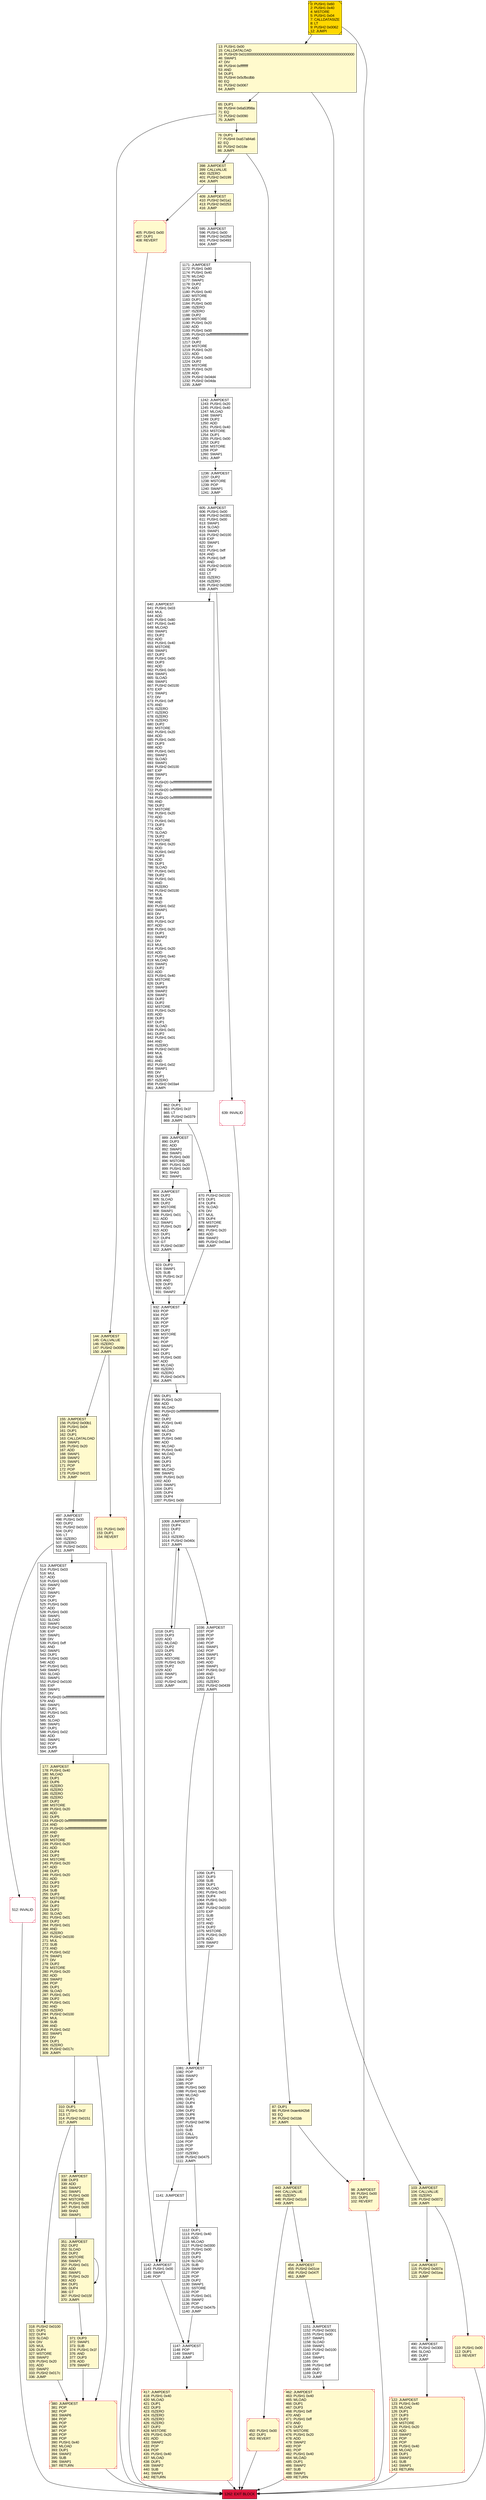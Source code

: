 digraph G {
bgcolor=transparent rankdir=UD;
node [shape=box style=filled color=black fillcolor=white fontname=arial fontcolor=black];
380 [label="380: JUMPDEST\l381: POP\l382: POP\l383: SWAP6\l384: POP\l385: POP\l386: POP\l387: POP\l388: POP\l389: POP\l390: PUSH1 0x40\l392: MLOAD\l393: DUP1\l394: SWAP2\l395: SUB\l396: SWAP1\l397: RETURN\l" fillcolor=lemonchiffon shape=Msquare color=crimson ];
155 [label="155: JUMPDEST\l156: PUSH2 0x00b1\l159: PUSH1 0x04\l161: DUP1\l162: DUP1\l163: CALLDATALOAD\l164: SWAP1\l165: PUSH1 0x20\l167: ADD\l168: SWAP1\l169: SWAP2\l170: SWAP1\l171: POP\l172: POP\l173: PUSH2 0x01f1\l176: JUMP\l" fillcolor=lemonchiffon ];
903 [label="903: JUMPDEST\l904: DUP2\l905: SLOAD\l906: DUP2\l907: MSTORE\l908: SWAP1\l909: PUSH1 0x01\l911: ADD\l912: SWAP1\l913: PUSH1 0x20\l915: ADD\l916: DUP1\l917: DUP4\l918: GT\l919: PUSH2 0x0387\l922: JUMPI\l" ];
1242 [label="1242: JUMPDEST\l1243: PUSH1 0x20\l1245: PUSH1 0x40\l1247: MLOAD\l1248: SWAP1\l1249: DUP2\l1250: ADD\l1251: PUSH1 0x40\l1253: MSTORE\l1254: DUP1\l1255: PUSH1 0x00\l1257: DUP2\l1258: MSTORE\l1259: POP\l1260: SWAP1\l1261: JUMP\l" ];
318 [label="318: PUSH2 0x0100\l321: DUP1\l322: DUP4\l323: SLOAD\l324: DIV\l325: MUL\l326: DUP4\l327: MSTORE\l328: SWAP2\l329: PUSH1 0x20\l331: ADD\l332: SWAP2\l333: PUSH2 0x017c\l336: JUMP\l" fillcolor=lemonchiffon ];
1009 [label="1009: JUMPDEST\l1010: DUP4\l1011: DUP2\l1012: LT\l1013: ISZERO\l1014: PUSH2 0x040c\l1017: JUMPI\l" ];
177 [label="177: JUMPDEST\l178: PUSH1 0x40\l180: MLOAD\l181: DUP1\l182: DUP6\l183: ISZERO\l184: ISZERO\l185: ISZERO\l186: ISZERO\l187: DUP2\l188: MSTORE\l189: PUSH1 0x20\l191: ADD\l192: DUP5\l193: PUSH20 0xffffffffffffffffffffffffffffffffffffffff\l214: AND\l215: PUSH20 0xffffffffffffffffffffffffffffffffffffffff\l236: AND\l237: DUP2\l238: MSTORE\l239: PUSH1 0x20\l241: ADD\l242: DUP4\l243: DUP2\l244: MSTORE\l245: PUSH1 0x20\l247: ADD\l248: DUP1\l249: PUSH1 0x20\l251: ADD\l252: DUP3\l253: DUP2\l254: SUB\l255: DUP3\l256: MSTORE\l257: DUP4\l258: DUP2\l259: DUP2\l260: SLOAD\l261: PUSH1 0x01\l263: DUP2\l264: PUSH1 0x01\l266: AND\l267: ISZERO\l268: PUSH2 0x0100\l271: MUL\l272: SUB\l273: AND\l274: PUSH1 0x02\l276: SWAP1\l277: DIV\l278: DUP2\l279: MSTORE\l280: PUSH1 0x20\l282: ADD\l283: SWAP2\l284: POP\l285: DUP1\l286: SLOAD\l287: PUSH1 0x01\l289: DUP2\l290: PUSH1 0x01\l292: AND\l293: ISZERO\l294: PUSH2 0x0100\l297: MUL\l298: SUB\l299: AND\l300: PUSH1 0x02\l302: SWAP1\l303: DIV\l304: DUP1\l305: ISZERO\l306: PUSH2 0x017c\l309: JUMPI\l" fillcolor=lemonchiffon ];
65 [label="65: DUP1\l66: PUSH4 0x6a53f98a\l71: EQ\l72: PUSH2 0x0090\l75: JUMPI\l" fillcolor=lemonchiffon ];
1018 [label="1018: DUP1\l1019: DUP3\l1020: ADD\l1021: MLOAD\l1022: DUP2\l1023: DUP5\l1024: ADD\l1025: MSTORE\l1026: PUSH1 0x20\l1028: DUP2\l1029: ADD\l1030: SWAP1\l1031: POP\l1032: PUSH2 0x03f1\l1035: JUMP\l" ];
417 [label="417: JUMPDEST\l418: PUSH1 0x40\l420: MLOAD\l421: DUP1\l422: DUP3\l423: ISZERO\l424: ISZERO\l425: ISZERO\l426: ISZERO\l427: DUP2\l428: MSTORE\l429: PUSH1 0x20\l431: ADD\l432: SWAP2\l433: POP\l434: POP\l435: PUSH1 0x40\l437: MLOAD\l438: DUP1\l439: SWAP2\l440: SUB\l441: SWAP1\l442: RETURN\l" fillcolor=lemonchiffon shape=Msquare color=crimson ];
513 [label="513: JUMPDEST\l514: PUSH1 0x03\l516: MUL\l517: ADD\l518: PUSH1 0x00\l520: SWAP2\l521: POP\l522: SWAP1\l523: POP\l524: DUP1\l525: PUSH1 0x00\l527: ADD\l528: PUSH1 0x00\l530: SWAP1\l531: SLOAD\l532: SWAP1\l533: PUSH2 0x0100\l536: EXP\l537: SWAP1\l538: DIV\l539: PUSH1 0xff\l541: AND\l542: SWAP1\l543: DUP1\l544: PUSH1 0x00\l546: ADD\l547: PUSH1 0x01\l549: SWAP1\l550: SLOAD\l551: SWAP1\l552: PUSH2 0x0100\l555: EXP\l556: SWAP1\l557: DIV\l558: PUSH20 0xffffffffffffffffffffffffffffffffffffffff\l579: AND\l580: SWAP1\l581: DUP1\l582: PUSH1 0x01\l584: ADD\l585: SLOAD\l586: SWAP1\l587: DUP1\l588: PUSH1 0x02\l590: ADD\l591: SWAP1\l592: POP\l593: DUP5\l594: JUMP\l" ];
923 [label="923: DUP3\l924: SWAP1\l925: SUB\l926: PUSH1 0x1f\l928: AND\l929: DUP3\l930: ADD\l931: SWAP2\l" ];
87 [label="87: DUP1\l88: PUSH4 0xae4d42b8\l93: EQ\l94: PUSH2 0x01bb\l97: JUMPI\l" fillcolor=lemonchiffon ];
490 [label="490: JUMPDEST\l491: PUSH2 0x0300\l494: SLOAD\l495: DUP2\l496: JUMP\l" ];
1056 [label="1056: DUP1\l1057: DUP3\l1058: SUB\l1059: DUP1\l1060: MLOAD\l1061: PUSH1 0x01\l1063: DUP4\l1064: PUSH1 0x20\l1066: SUB\l1067: PUSH2 0x0100\l1070: EXP\l1071: SUB\l1072: NOT\l1073: AND\l1074: DUP2\l1075: MSTORE\l1076: PUSH1 0x20\l1078: ADD\l1079: SWAP2\l1080: POP\l" ];
1147 [label="1147: JUMPDEST\l1148: POP\l1149: SWAP1\l1150: JUMP\l" ];
405 [label="405: PUSH1 0x00\l407: DUP1\l408: REVERT\l" fillcolor=lemonchiffon shape=Msquare color=crimson ];
398 [label="398: JUMPDEST\l399: CALLVALUE\l400: ISZERO\l401: PUSH2 0x0199\l404: JUMPI\l" fillcolor=lemonchiffon ];
114 [label="114: JUMPDEST\l115: PUSH2 0x007a\l118: PUSH2 0x01ea\l121: JUMP\l" fillcolor=lemonchiffon ];
151 [label="151: PUSH1 0x00\l153: DUP1\l154: REVERT\l" fillcolor=lemonchiffon shape=Msquare color=crimson ];
310 [label="310: DUP1\l311: PUSH1 0x1f\l313: LT\l314: PUSH2 0x0151\l317: JUMPI\l" fillcolor=lemonchiffon ];
1112 [label="1112: DUP1\l1113: PUSH1 0x40\l1115: ADD\l1116: MLOAD\l1117: PUSH2 0x0300\l1120: PUSH1 0x00\l1122: DUP3\l1123: DUP3\l1124: SLOAD\l1125: SUB\l1126: SWAP3\l1127: POP\l1128: POP\l1129: DUP2\l1130: SWAP1\l1131: SSTORE\l1132: POP\l1133: PUSH1 0x01\l1135: SWAP2\l1136: POP\l1137: PUSH2 0x047b\l1140: JUMP\l" ];
1141 [label="1141: JUMPDEST\l" ];
512 [label="512: INVALID\l" shape=Msquare color=crimson ];
639 [label="639: INVALID\l" shape=Msquare color=crimson ];
870 [label="870: PUSH2 0x0100\l873: DUP1\l874: DUP4\l875: SLOAD\l876: DIV\l877: MUL\l878: DUP4\l879: MSTORE\l880: SWAP2\l881: PUSH1 0x20\l883: ADD\l884: SWAP2\l885: PUSH2 0x03a4\l888: JUMP\l" ];
351 [label="351: JUMPDEST\l352: DUP2\l353: SLOAD\l354: DUP2\l355: MSTORE\l356: SWAP1\l357: PUSH1 0x01\l359: ADD\l360: SWAP1\l361: PUSH1 0x20\l363: ADD\l364: DUP1\l365: DUP4\l366: GT\l367: PUSH2 0x015f\l370: JUMPI\l" fillcolor=lemonchiffon ];
1171 [label="1171: JUMPDEST\l1172: PUSH1 0x80\l1174: PUSH1 0x40\l1176: MLOAD\l1177: SWAP1\l1178: DUP2\l1179: ADD\l1180: PUSH1 0x40\l1182: MSTORE\l1183: DUP1\l1184: PUSH1 0x00\l1186: ISZERO\l1187: ISZERO\l1188: DUP2\l1189: MSTORE\l1190: PUSH1 0x20\l1192: ADD\l1193: PUSH1 0x00\l1195: PUSH20 0xffffffffffffffffffffffffffffffffffffffff\l1216: AND\l1217: DUP2\l1218: MSTORE\l1219: PUSH1 0x20\l1221: ADD\l1222: PUSH1 0x00\l1224: DUP2\l1225: MSTORE\l1226: PUSH1 0x20\l1228: ADD\l1229: PUSH2 0x04d4\l1232: PUSH2 0x04da\l1235: JUMP\l" ];
76 [label="76: DUP1\l77: PUSH4 0xa57a84a6\l82: EQ\l83: PUSH2 0x018e\l86: JUMPI\l" fillcolor=lemonchiffon ];
122 [label="122: JUMPDEST\l123: PUSH1 0x40\l125: MLOAD\l126: DUP1\l127: DUP3\l128: DUP2\l129: MSTORE\l130: PUSH1 0x20\l132: ADD\l133: SWAP2\l134: POP\l135: POP\l136: PUSH1 0x40\l138: MLOAD\l139: DUP1\l140: SWAP2\l141: SUB\l142: SWAP1\l143: RETURN\l" fillcolor=lemonchiffon shape=Msquare color=crimson ];
337 [label="337: JUMPDEST\l338: DUP3\l339: ADD\l340: SWAP2\l341: SWAP1\l342: PUSH1 0x00\l344: MSTORE\l345: PUSH1 0x20\l347: PUSH1 0x00\l349: SHA3\l350: SWAP1\l" fillcolor=lemonchiffon ];
371 [label="371: DUP3\l372: SWAP1\l373: SUB\l374: PUSH1 0x1f\l376: AND\l377: DUP3\l378: ADD\l379: SWAP2\l" fillcolor=lemonchiffon ];
605 [label="605: JUMPDEST\l606: PUSH1 0x00\l608: PUSH2 0x0301\l611: PUSH1 0x00\l613: SWAP1\l614: SLOAD\l615: SWAP1\l616: PUSH2 0x0100\l619: EXP\l620: SWAP1\l621: DIV\l622: PUSH1 0xff\l624: AND\l625: PUSH1 0xff\l627: AND\l628: PUSH2 0x0100\l631: DUP2\l632: LT\l633: ISZERO\l634: ISZERO\l635: PUSH2 0x0280\l638: JUMPI\l" ];
640 [label="640: JUMPDEST\l641: PUSH1 0x03\l643: MUL\l644: ADD\l645: PUSH1 0x80\l647: PUSH1 0x40\l649: MLOAD\l650: SWAP1\l651: DUP2\l652: ADD\l653: PUSH1 0x40\l655: MSTORE\l656: SWAP1\l657: DUP2\l658: PUSH1 0x00\l660: DUP3\l661: ADD\l662: PUSH1 0x00\l664: SWAP1\l665: SLOAD\l666: SWAP1\l667: PUSH2 0x0100\l670: EXP\l671: SWAP1\l672: DIV\l673: PUSH1 0xff\l675: AND\l676: ISZERO\l677: ISZERO\l678: ISZERO\l679: ISZERO\l680: DUP2\l681: MSTORE\l682: PUSH1 0x20\l684: ADD\l685: PUSH1 0x00\l687: DUP3\l688: ADD\l689: PUSH1 0x01\l691: SWAP1\l692: SLOAD\l693: SWAP1\l694: PUSH2 0x0100\l697: EXP\l698: SWAP1\l699: DIV\l700: PUSH20 0xffffffffffffffffffffffffffffffffffffffff\l721: AND\l722: PUSH20 0xffffffffffffffffffffffffffffffffffffffff\l743: AND\l744: PUSH20 0xffffffffffffffffffffffffffffffffffffffff\l765: AND\l766: DUP2\l767: MSTORE\l768: PUSH1 0x20\l770: ADD\l771: PUSH1 0x01\l773: DUP3\l774: ADD\l775: SLOAD\l776: DUP2\l777: MSTORE\l778: PUSH1 0x20\l780: ADD\l781: PUSH1 0x02\l783: DUP3\l784: ADD\l785: DUP1\l786: SLOAD\l787: PUSH1 0x01\l789: DUP2\l790: PUSH1 0x01\l792: AND\l793: ISZERO\l794: PUSH2 0x0100\l797: MUL\l798: SUB\l799: AND\l800: PUSH1 0x02\l802: SWAP1\l803: DIV\l804: DUP1\l805: PUSH1 0x1f\l807: ADD\l808: PUSH1 0x20\l810: DUP1\l811: SWAP2\l812: DIV\l813: MUL\l814: PUSH1 0x20\l816: ADD\l817: PUSH1 0x40\l819: MLOAD\l820: SWAP1\l821: DUP2\l822: ADD\l823: PUSH1 0x40\l825: MSTORE\l826: DUP1\l827: SWAP3\l828: SWAP2\l829: SWAP1\l830: DUP2\l831: DUP2\l832: MSTORE\l833: PUSH1 0x20\l835: ADD\l836: DUP3\l837: DUP1\l838: SLOAD\l839: PUSH1 0x01\l841: DUP2\l842: PUSH1 0x01\l844: AND\l845: ISZERO\l846: PUSH2 0x0100\l849: MUL\l850: SUB\l851: AND\l852: PUSH1 0x02\l854: SWAP1\l855: DIV\l856: DUP1\l857: ISZERO\l858: PUSH2 0x03a4\l861: JUMPI\l" ];
110 [label="110: PUSH1 0x00\l112: DUP1\l113: REVERT\l" fillcolor=lemonchiffon shape=Msquare color=crimson ];
409 [label="409: JUMPDEST\l410: PUSH2 0x01a1\l413: PUSH2 0x0253\l416: JUMP\l" fillcolor=lemonchiffon ];
595 [label="595: JUMPDEST\l596: PUSH1 0x00\l598: PUSH2 0x025d\l601: PUSH2 0x0493\l604: JUMP\l" ];
0 [label="0: PUSH1 0x60\l2: PUSH1 0x40\l4: MSTORE\l5: PUSH1 0x04\l7: CALLDATASIZE\l8: LT\l9: PUSH2 0x0062\l12: JUMPI\l" fillcolor=lemonchiffon shape=Msquare fillcolor=gold ];
13 [label="13: PUSH1 0x00\l15: CALLDATALOAD\l16: PUSH29 0x0100000000000000000000000000000000000000000000000000000000\l46: SWAP1\l47: DIV\l48: PUSH4 0xffffffff\l53: AND\l54: DUP1\l55: PUSH4 0x5cfbcdbb\l60: EQ\l61: PUSH2 0x0067\l64: JUMPI\l" fillcolor=lemonchiffon ];
1036 [label="1036: JUMPDEST\l1037: POP\l1038: POP\l1039: POP\l1040: POP\l1041: SWAP1\l1042: POP\l1043: SWAP1\l1044: DUP2\l1045: ADD\l1046: SWAP1\l1047: PUSH1 0x1f\l1049: AND\l1050: DUP1\l1051: ISZERO\l1052: PUSH2 0x0439\l1055: JUMPI\l" ];
955 [label="955: DUP1\l956: PUSH1 0x20\l958: ADD\l959: MLOAD\l960: PUSH20 0xffffffffffffffffffffffffffffffffffffffff\l981: AND\l982: DUP2\l983: PUSH1 0x40\l985: ADD\l986: MLOAD\l987: DUP3\l988: PUSH1 0x60\l990: ADD\l991: MLOAD\l992: PUSH1 0x40\l994: MLOAD\l995: DUP1\l996: DUP3\l997: DUP1\l998: MLOAD\l999: SWAP1\l1000: PUSH1 0x20\l1002: ADD\l1003: SWAP1\l1004: DUP1\l1005: DUP4\l1006: DUP4\l1007: PUSH1 0x00\l" ];
1236 [label="1236: JUMPDEST\l1237: DUP2\l1238: MSTORE\l1239: POP\l1240: SWAP1\l1241: JUMP\l" ];
450 [label="450: PUSH1 0x00\l452: DUP1\l453: REVERT\l" fillcolor=lemonchiffon shape=Msquare color=crimson ];
889 [label="889: JUMPDEST\l890: DUP3\l891: ADD\l892: SWAP2\l893: SWAP1\l894: PUSH1 0x00\l896: MSTORE\l897: PUSH1 0x20\l899: PUSH1 0x00\l901: SHA3\l902: SWAP1\l" ];
443 [label="443: JUMPDEST\l444: CALLVALUE\l445: ISZERO\l446: PUSH2 0x01c6\l449: JUMPI\l" fillcolor=lemonchiffon ];
454 [label="454: JUMPDEST\l455: PUSH2 0x01ce\l458: PUSH2 0x047f\l461: JUMP\l" fillcolor=lemonchiffon ];
98 [label="98: JUMPDEST\l99: PUSH1 0x00\l101: DUP1\l102: REVERT\l" fillcolor=lemonchiffon shape=Msquare color=crimson ];
1081 [label="1081: JUMPDEST\l1082: POP\l1083: SWAP2\l1084: POP\l1085: POP\l1086: PUSH1 0x00\l1088: PUSH1 0x40\l1090: MLOAD\l1091: DUP1\l1092: DUP4\l1093: SUB\l1094: DUP2\l1095: DUP6\l1096: DUP8\l1097: PUSH2 0x8796\l1100: GAS\l1101: SUB\l1102: CALL\l1103: SWAP3\l1104: POP\l1105: POP\l1106: POP\l1107: ISZERO\l1108: PUSH2 0x0475\l1111: JUMPI\l" ];
1262 [label="1262: EXIT BLOCK\l" fillcolor=crimson ];
103 [label="103: JUMPDEST\l104: CALLVALUE\l105: ISZERO\l106: PUSH2 0x0072\l109: JUMPI\l" fillcolor=lemonchiffon ];
497 [label="497: JUMPDEST\l498: PUSH1 0x00\l500: DUP2\l501: PUSH2 0x0100\l504: DUP2\l505: LT\l506: ISZERO\l507: ISZERO\l508: PUSH2 0x0201\l511: JUMPI\l" ];
1142 [label="1142: JUMPDEST\l1143: PUSH1 0x00\l1145: SWAP2\l1146: POP\l" ];
144 [label="144: JUMPDEST\l145: CALLVALUE\l146: ISZERO\l147: PUSH2 0x009b\l150: JUMPI\l" fillcolor=lemonchiffon ];
462 [label="462: JUMPDEST\l463: PUSH1 0x40\l465: MLOAD\l466: DUP1\l467: DUP3\l468: PUSH1 0xff\l470: AND\l471: PUSH1 0xff\l473: AND\l474: DUP2\l475: MSTORE\l476: PUSH1 0x20\l478: ADD\l479: SWAP2\l480: POP\l481: POP\l482: PUSH1 0x40\l484: MLOAD\l485: DUP1\l486: SWAP2\l487: SUB\l488: SWAP1\l489: RETURN\l" fillcolor=lemonchiffon shape=Msquare color=crimson ];
932 [label="932: JUMPDEST\l933: POP\l934: POP\l935: POP\l936: POP\l937: POP\l938: DUP2\l939: MSTORE\l940: POP\l941: POP\l942: SWAP1\l943: POP\l944: DUP1\l945: PUSH1 0x00\l947: ADD\l948: MLOAD\l949: ISZERO\l950: ISZERO\l951: PUSH2 0x0476\l954: JUMPI\l" ];
862 [label="862: DUP1\l863: PUSH1 0x1f\l865: LT\l866: PUSH2 0x0379\l869: JUMPI\l" ];
1151 [label="1151: JUMPDEST\l1152: PUSH2 0x0301\l1155: PUSH1 0x00\l1157: SWAP1\l1158: SLOAD\l1159: SWAP1\l1160: PUSH2 0x0100\l1163: EXP\l1164: SWAP1\l1165: DIV\l1166: PUSH1 0xff\l1168: AND\l1169: DUP2\l1170: JUMP\l" ];
351 -> 351;
443 -> 454;
903 -> 903;
398 -> 405;
443 -> 450;
1151 -> 462;
605 -> 640;
98 -> 1262;
1009 -> 1018;
1018 -> 1009;
605 -> 639;
0 -> 13;
450 -> 1262;
932 -> 1142;
337 -> 351;
351 -> 371;
1112 -> 1147;
462 -> 1262;
595 -> 1171;
454 -> 1151;
177 -> 380;
114 -> 490;
318 -> 380;
409 -> 595;
862 -> 889;
110 -> 1262;
932 -> 955;
122 -> 1262;
13 -> 103;
310 -> 318;
1236 -> 605;
903 -> 923;
177 -> 310;
639 -> 1262;
640 -> 862;
0 -> 98;
513 -> 177;
1147 -> 417;
640 -> 932;
870 -> 932;
862 -> 870;
103 -> 110;
1036 -> 1081;
144 -> 151;
13 -> 65;
103 -> 114;
371 -> 380;
1171 -> 1242;
1009 -> 1036;
497 -> 512;
955 -> 1009;
1056 -> 1081;
1141 -> 1142;
87 -> 443;
87 -> 98;
512 -> 1262;
497 -> 513;
151 -> 1262;
923 -> 932;
405 -> 1262;
65 -> 76;
1142 -> 1147;
1081 -> 1112;
1081 -> 1141;
380 -> 1262;
490 -> 122;
889 -> 903;
65 -> 144;
1242 -> 1236;
76 -> 87;
76 -> 398;
310 -> 337;
417 -> 1262;
1036 -> 1056;
144 -> 155;
398 -> 409;
155 -> 497;
}